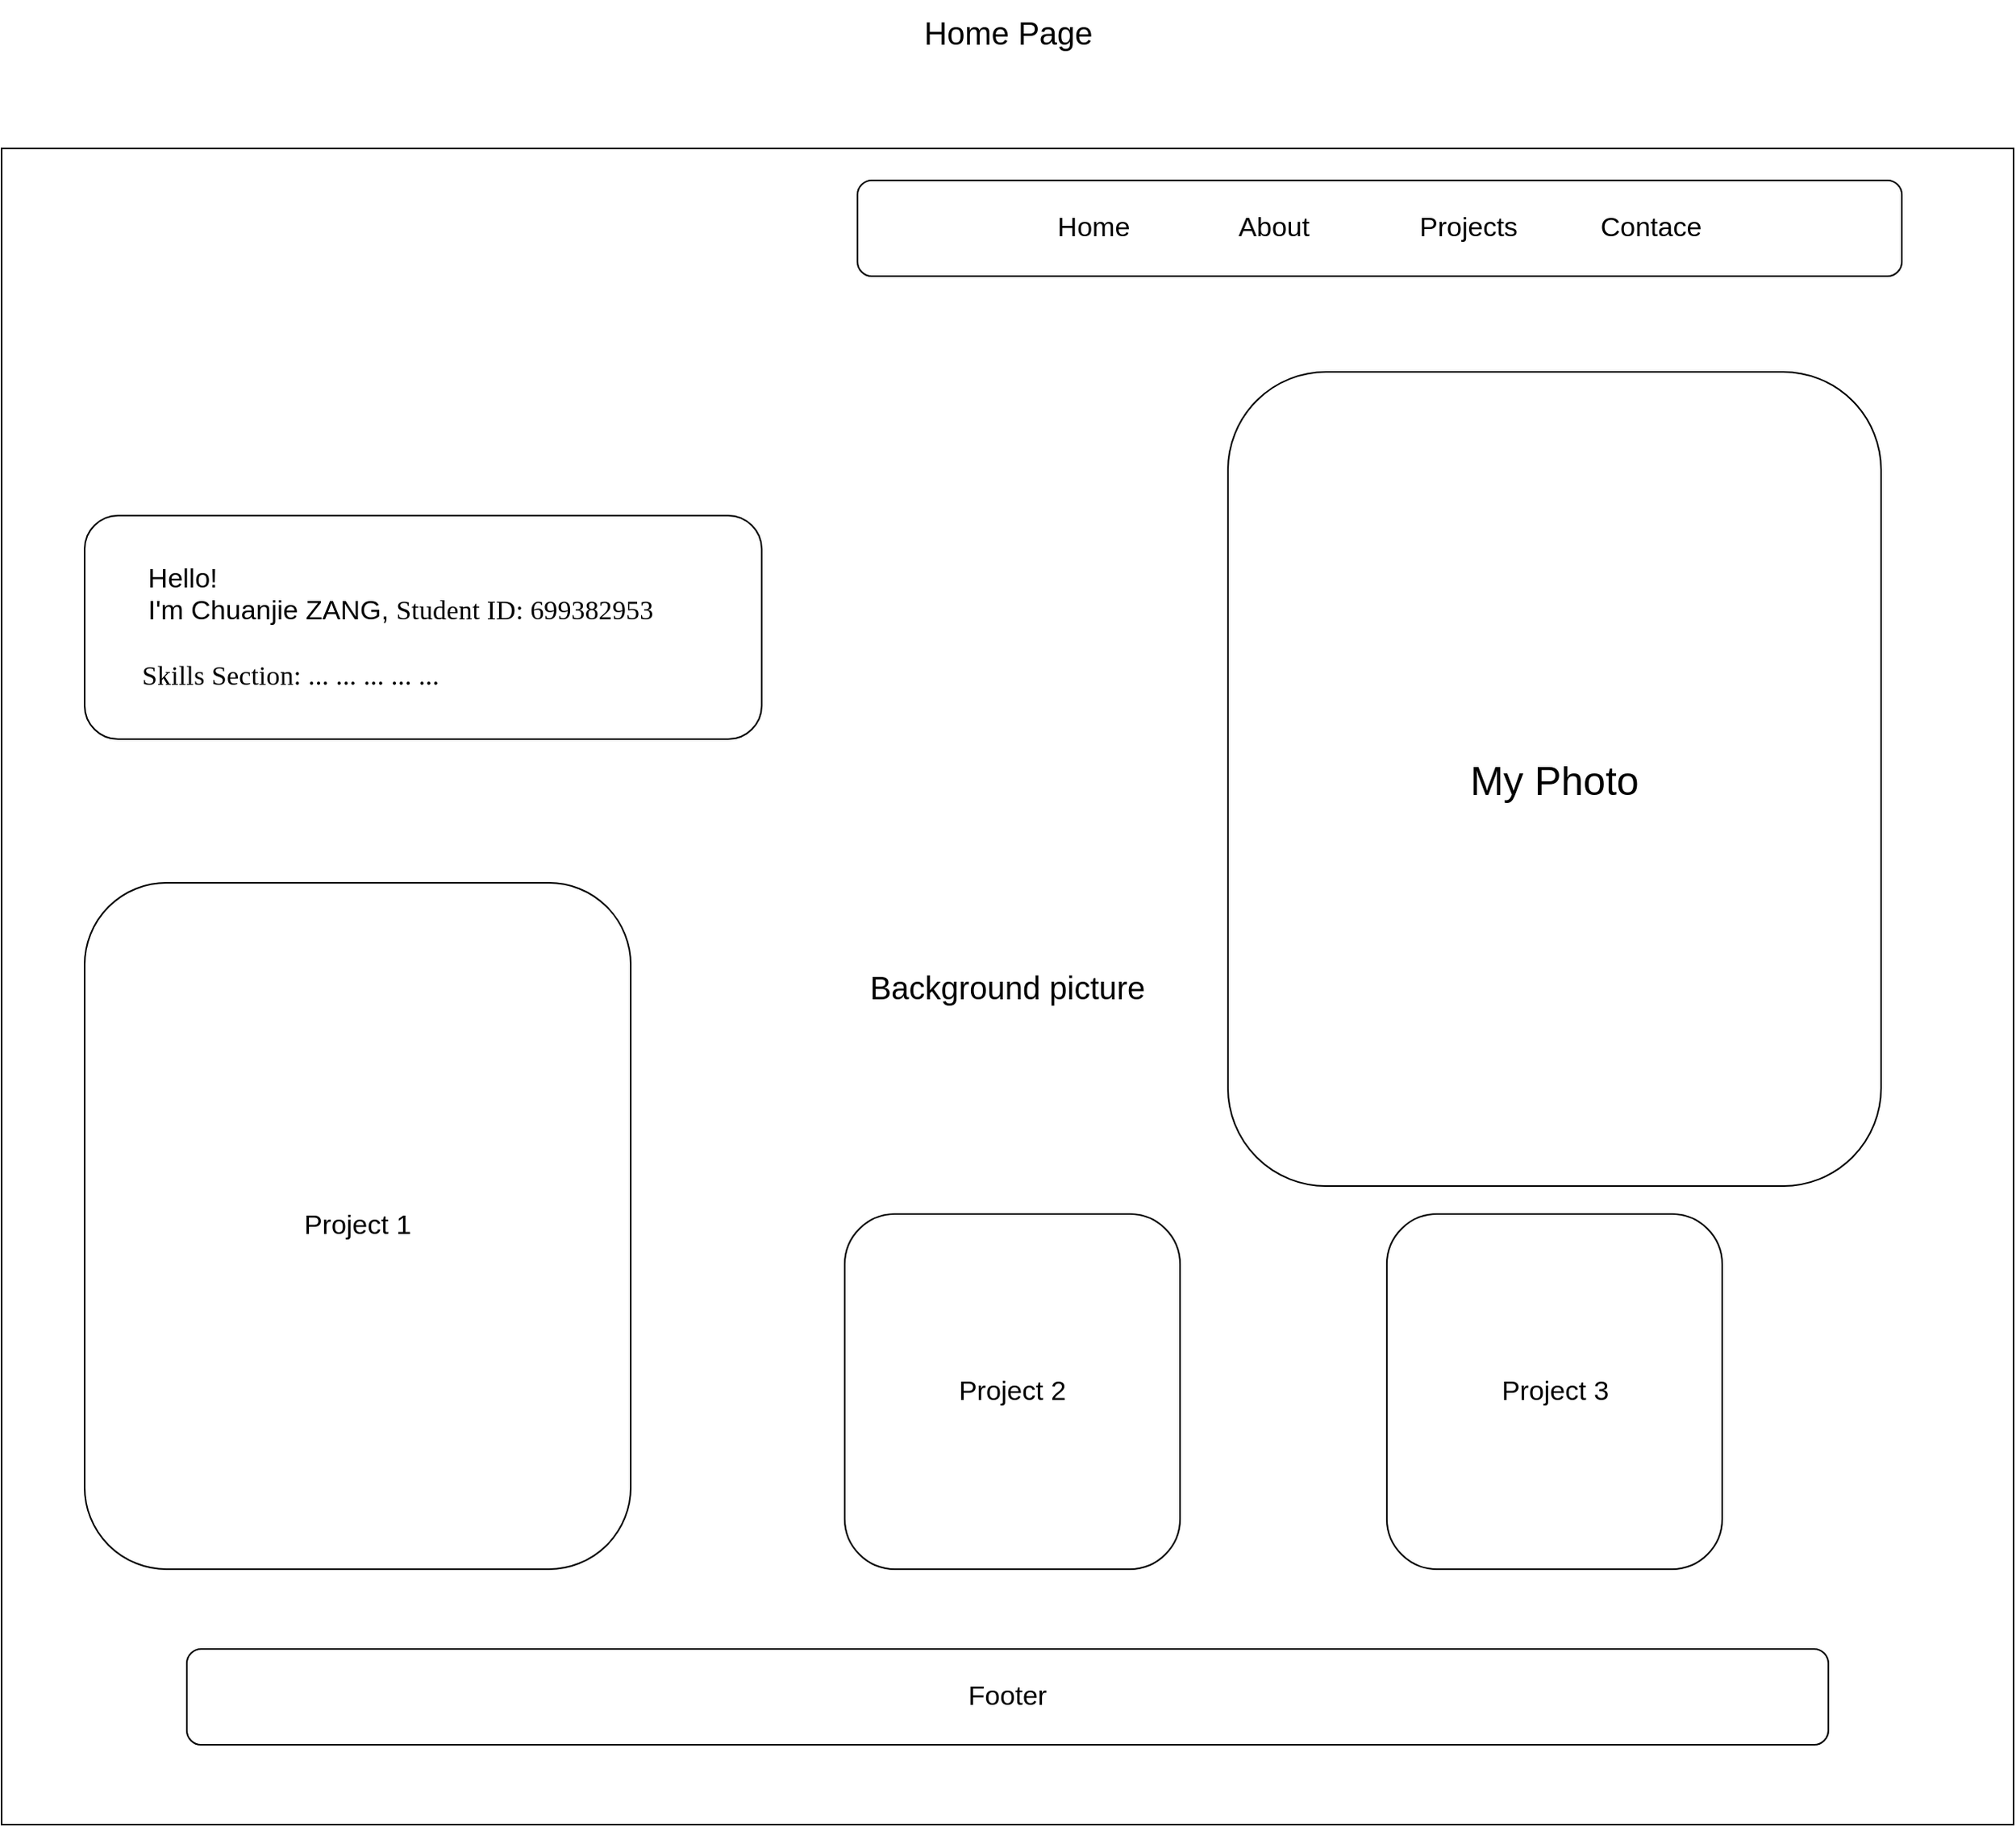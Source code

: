 <mxfile version="24.7.6">
  <diagram name="第 1 页" id="sHzeb3l0g9fnfQcSsPhm">
    <mxGraphModel dx="2774" dy="2637" grid="1" gridSize="10" guides="1" tooltips="1" connect="1" arrows="1" fold="1" page="1" pageScale="1" pageWidth="827" pageHeight="1169" math="0" shadow="0">
      <root>
        <mxCell id="0" />
        <mxCell id="1" parent="0" />
        <mxCell id="P2xiAj-4TT797-aPi-5U-10" value="&lt;font style=&quot;font-size: 20px;&quot;&gt;Background picture&lt;/font&gt;" style="rounded=0;whiteSpace=wrap;html=1;" vertex="1" parent="1">
          <mxGeometry x="370" y="53" width="1260" height="1050" as="geometry" />
        </mxCell>
        <mxCell id="P2xiAj-4TT797-aPi-5U-1" value="&lt;div style=&quot;text-align: justify; font-size: 17px;&quot;&gt;&lt;span style=&quot;background-color: initial;&quot;&gt;Home&lt;/span&gt;&lt;span style=&quot;background-color: initial; white-space: pre;&quot;&gt;&#x9;&lt;/span&gt;&lt;span style=&quot;background-color: initial; white-space: pre;&quot;&gt;&#x9;&lt;/span&gt;&lt;span style=&quot;background-color: initial;&quot;&gt;About&lt;/span&gt;&lt;span style=&quot;background-color: initial; white-space: pre;&quot;&gt;&#x9;&lt;/span&gt;&lt;span style=&quot;background-color: initial; white-space: pre;&quot;&gt;&#x9;&lt;/span&gt;&lt;span style=&quot;background-color: initial;&quot;&gt;Projects&lt;span style=&quot;white-space: pre;&quot;&gt;&#x9;&lt;/span&gt;&lt;span style=&quot;white-space: pre;&quot;&gt;&#x9;&lt;/span&gt;&lt;/span&gt;&lt;span style=&quot;background-color: initial;&quot;&gt;Contace&lt;/span&gt;&lt;/div&gt;" style="rounded=1;whiteSpace=wrap;html=1;" vertex="1" parent="1">
          <mxGeometry x="906" y="73" width="654" height="60" as="geometry" />
        </mxCell>
        <mxCell id="P2xiAj-4TT797-aPi-5U-2" value="&lt;font style=&quot;font-size: 17px;&quot;&gt;Footer&lt;/font&gt;" style="rounded=1;whiteSpace=wrap;html=1;" vertex="1" parent="1">
          <mxGeometry x="486" y="993" width="1028" height="60" as="geometry" />
        </mxCell>
        <mxCell id="P2xiAj-4TT797-aPi-5U-5" value="&lt;font style=&quot;font-size: 17px;&quot;&gt;Project 2&lt;/font&gt;" style="rounded=1;whiteSpace=wrap;html=1;" vertex="1" parent="1">
          <mxGeometry x="898" y="720.5" width="210" height="222.5" as="geometry" />
        </mxCell>
        <mxCell id="P2xiAj-4TT797-aPi-5U-6" value="&lt;font style=&quot;font-size: 17px;&quot;&gt;Project 1&lt;/font&gt;" style="rounded=1;whiteSpace=wrap;html=1;" vertex="1" parent="1">
          <mxGeometry x="422" y="513" width="342" height="430" as="geometry" />
        </mxCell>
        <mxCell id="P2xiAj-4TT797-aPi-5U-8" value="&lt;font style=&quot;font-size: 25px;&quot;&gt;My Photo&lt;/font&gt;" style="rounded=1;whiteSpace=wrap;html=1;" vertex="1" parent="1">
          <mxGeometry x="1138" y="193" width="409" height="510" as="geometry" />
        </mxCell>
        <mxCell id="P2xiAj-4TT797-aPi-5U-9" value="&lt;font style=&quot;font-size: 17px;&quot;&gt;&lt;span style=&quot;white-space: pre;&quot;&gt;&#x9;&lt;/span&gt;Hello!&lt;br&gt;&lt;/font&gt;&lt;div style=&quot;font-size: 17px;&quot;&gt;&lt;font style=&quot;font-size: 17px;&quot;&gt;&lt;span style=&quot;white-space: pre;&quot;&gt;&#x9;&lt;/span&gt;I&#39;m Chuanjie ZANG,&amp;nbsp;&lt;span style=&quot;font-family: &amp;quot;Times New Roman&amp;quot;; letter-spacing: 0.05pt; background-color: initial;&quot;&gt;Student ID: 699382953&lt;/span&gt;&lt;/font&gt;&lt;/div&gt;&lt;div style=&quot;font-size: 17px;&quot;&gt;&lt;font style=&quot;font-size: 17px;&quot;&gt;&lt;span style=&quot;font-family: &amp;quot;Times New Roman&amp;quot;; letter-spacing: 0.05pt; background-color: initial;&quot;&gt;&lt;br&gt;&lt;/span&gt;&lt;/font&gt;&lt;/div&gt;&lt;div style=&quot;&quot;&gt;&lt;font style=&quot;font-size: 17px;&quot;&gt;&lt;span style=&quot;font-family: &amp;quot;Times New Roman&amp;quot;; letter-spacing: 0.05pt; background-color: initial;&quot;&gt;&lt;span style=&quot;white-space: pre;&quot;&gt;&#x9;&lt;/span&gt;&lt;/span&gt;&lt;/font&gt;&lt;span style=&quot;background-color: initial; font-size: 17px; letter-spacing: 0.067px;&quot;&gt;&lt;font face=&quot;Times New Roman&quot;&gt;Skills Section: ... ... ... ... ...&lt;/font&gt;&lt;/span&gt;&lt;/div&gt;" style="rounded=1;whiteSpace=wrap;html=1;align=left;" vertex="1" parent="1">
          <mxGeometry x="422" y="283" width="424" height="140" as="geometry" />
        </mxCell>
        <mxCell id="P2xiAj-4TT797-aPi-5U-11" value="&lt;font style=&quot;font-size: 17px;&quot;&gt;Project 3&lt;/font&gt;" style="rounded=1;whiteSpace=wrap;html=1;" vertex="1" parent="1">
          <mxGeometry x="1237.5" y="720.5" width="210" height="222.5" as="geometry" />
        </mxCell>
        <mxCell id="P2xiAj-4TT797-aPi-5U-12" value="&lt;font style=&quot;font-size: 20px;&quot;&gt;Home Page&lt;/font&gt;" style="text;html=1;align=center;verticalAlign=middle;resizable=0;points=[];autosize=1;strokeColor=none;fillColor=none;" vertex="1" parent="1">
          <mxGeometry x="935" y="-40" width="130" height="40" as="geometry" />
        </mxCell>
      </root>
    </mxGraphModel>
  </diagram>
</mxfile>
